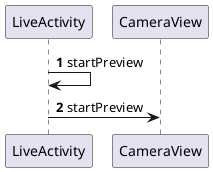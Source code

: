 @startuml
'https://plantuml.com/sequence-diagram

autonumber
participant LiveActivity
participant CameraView
LiveActivity-> LiveActivity: startPreview
LiveActivity-> CameraView: startPreview

@enduml